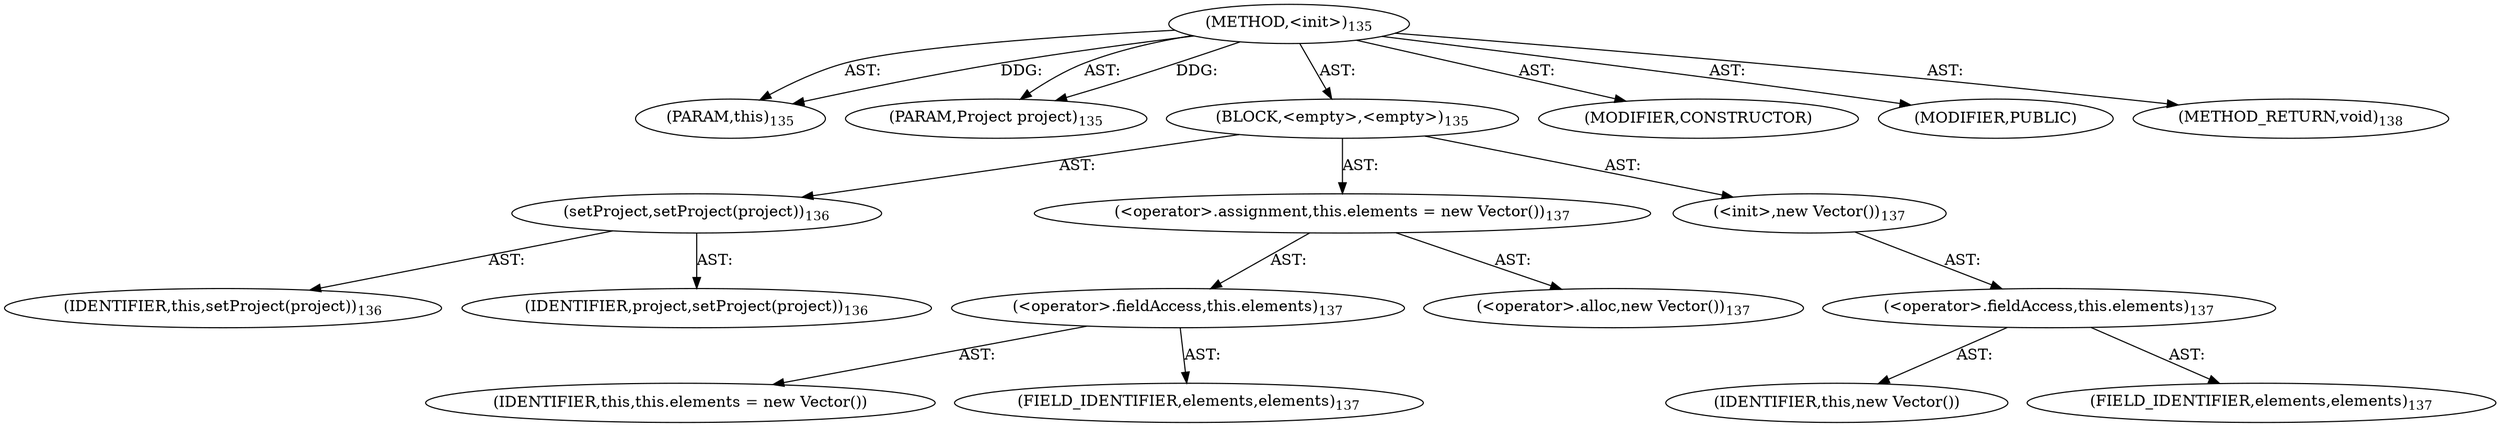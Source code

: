 digraph "&lt;init&gt;" {  
"111669149701" [label = <(METHOD,&lt;init&gt;)<SUB>135</SUB>> ]
"115964117015" [label = <(PARAM,this)<SUB>135</SUB>> ]
"115964117022" [label = <(PARAM,Project project)<SUB>135</SUB>> ]
"25769803781" [label = <(BLOCK,&lt;empty&gt;,&lt;empty&gt;)<SUB>135</SUB>> ]
"30064771087" [label = <(setProject,setProject(project))<SUB>136</SUB>> ]
"68719476809" [label = <(IDENTIFIER,this,setProject(project))<SUB>136</SUB>> ]
"68719476818" [label = <(IDENTIFIER,project,setProject(project))<SUB>136</SUB>> ]
"30064771088" [label = <(&lt;operator&gt;.assignment,this.elements = new Vector())<SUB>137</SUB>> ]
"30064771089" [label = <(&lt;operator&gt;.fieldAccess,this.elements)<SUB>137</SUB>> ]
"68719476819" [label = <(IDENTIFIER,this,this.elements = new Vector())> ]
"55834574852" [label = <(FIELD_IDENTIFIER,elements,elements)<SUB>137</SUB>> ]
"30064771090" [label = <(&lt;operator&gt;.alloc,new Vector())<SUB>137</SUB>> ]
"30064771091" [label = <(&lt;init&gt;,new Vector())<SUB>137</SUB>> ]
"30064771092" [label = <(&lt;operator&gt;.fieldAccess,this.elements)<SUB>137</SUB>> ]
"68719476820" [label = <(IDENTIFIER,this,new Vector())> ]
"55834574853" [label = <(FIELD_IDENTIFIER,elements,elements)<SUB>137</SUB>> ]
"133143986191" [label = <(MODIFIER,CONSTRUCTOR)> ]
"133143986192" [label = <(MODIFIER,PUBLIC)> ]
"128849018885" [label = <(METHOD_RETURN,void)<SUB>138</SUB>> ]
  "111669149701" -> "115964117015"  [ label = "AST: "] 
  "111669149701" -> "115964117022"  [ label = "AST: "] 
  "111669149701" -> "25769803781"  [ label = "AST: "] 
  "111669149701" -> "133143986191"  [ label = "AST: "] 
  "111669149701" -> "133143986192"  [ label = "AST: "] 
  "111669149701" -> "128849018885"  [ label = "AST: "] 
  "25769803781" -> "30064771087"  [ label = "AST: "] 
  "25769803781" -> "30064771088"  [ label = "AST: "] 
  "25769803781" -> "30064771091"  [ label = "AST: "] 
  "30064771087" -> "68719476809"  [ label = "AST: "] 
  "30064771087" -> "68719476818"  [ label = "AST: "] 
  "30064771088" -> "30064771089"  [ label = "AST: "] 
  "30064771088" -> "30064771090"  [ label = "AST: "] 
  "30064771089" -> "68719476819"  [ label = "AST: "] 
  "30064771089" -> "55834574852"  [ label = "AST: "] 
  "30064771091" -> "30064771092"  [ label = "AST: "] 
  "30064771092" -> "68719476820"  [ label = "AST: "] 
  "30064771092" -> "55834574853"  [ label = "AST: "] 
  "111669149701" -> "115964117015"  [ label = "DDG: "] 
  "111669149701" -> "115964117022"  [ label = "DDG: "] 
}
